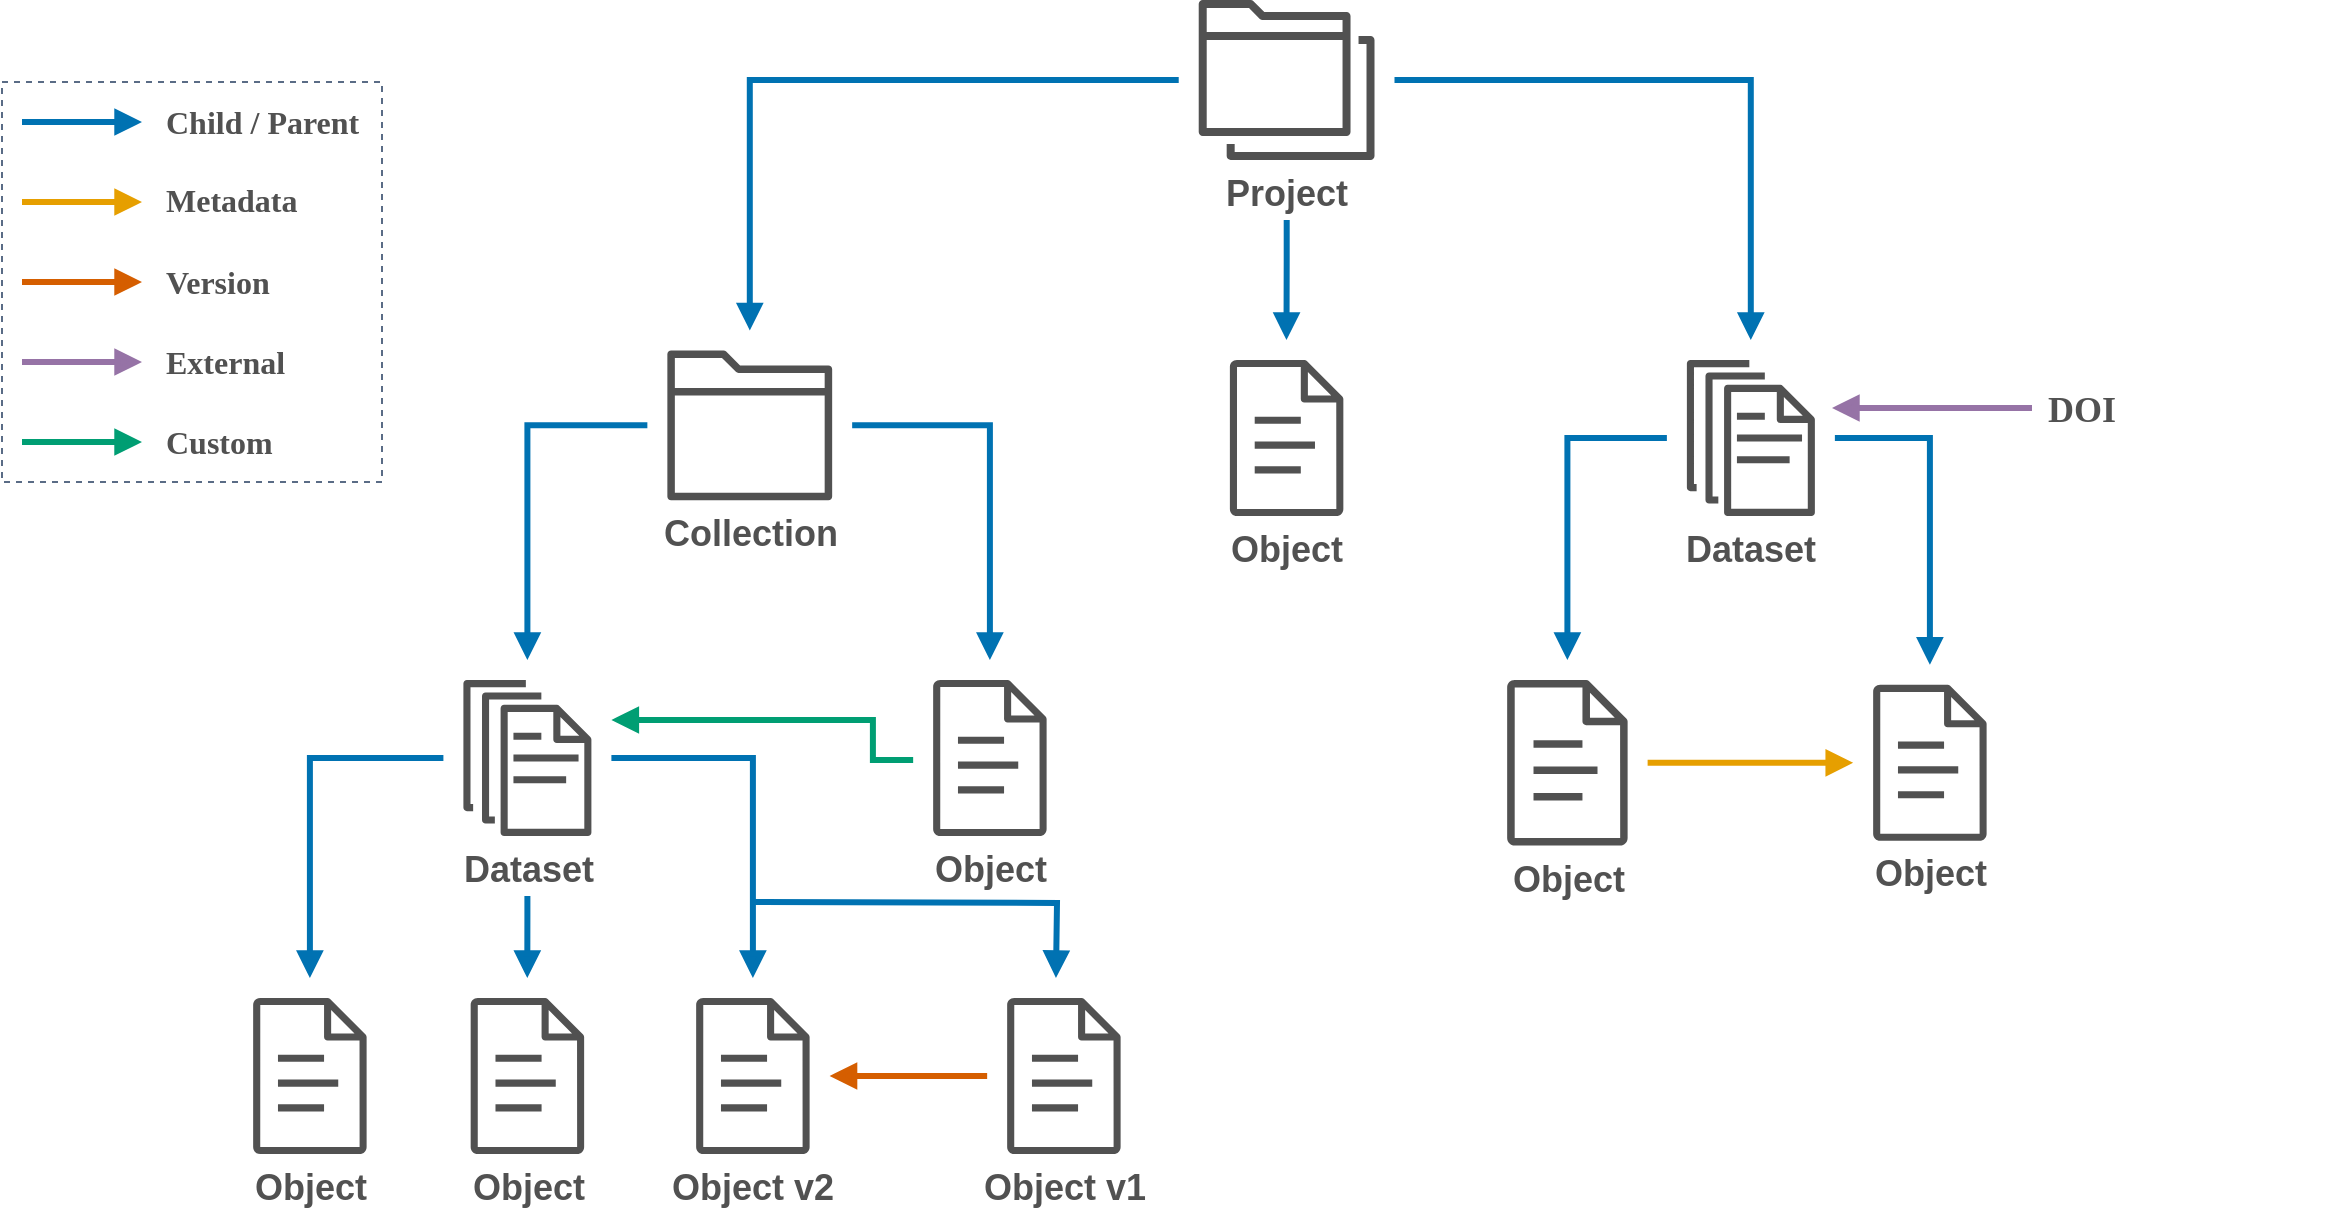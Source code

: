 <mxfile version="21.7.5" type="embed">
  <diagram id="prtHgNgQTEPvFCAcTncT" name="Page-1">
    <mxGraphModel grid="1" page="1" gridSize="10" guides="1" tooltips="1" connect="1" arrows="1" fold="1" pageScale="1" pageWidth="827" pageHeight="1169" background="#ffffff" math="0" shadow="0">
      <root>
        <mxCell id="0" />
        <mxCell id="1" parent="0" />
        <mxCell id="ZhFqvsejkvgam_WUAXqE-11" value="" style="fillColor=none;strokeColor=#5A6C86;dashed=1;verticalAlign=top;fontStyle=0;fontColor=#5A6C86;whiteSpace=wrap;html=1;" vertex="1" parent="1">
          <mxGeometry x="-520" y="920" width="190" height="200" as="geometry" />
        </mxCell>
        <mxCell id="Dy0pCIB4RuVuIuxyZ4c--3" value="" style="edgeStyle=orthogonalEdgeStyle;html=1;endArrow=block;elbow=vertical;startArrow=none;endFill=1;strokeColor=#0072B2;rounded=0;strokeWidth=3;targetPerimeterSpacing=10;sourcePerimeterSpacing=10;fillColor=#d5e8d4;fontSize=18;align=left;fontStyle=0;startFill=0;spacingLeft=20;" edge="1" parent="1" source="Dy0pCIB4RuVuIuxyZ4c--6" target="Dy0pCIB4RuVuIuxyZ4c--45">
          <mxGeometry width="100" relative="1" as="geometry">
            <mxPoint x="200.918" y="921.152" as="sourcePoint" />
            <mxPoint x="329.223" y="1047.556" as="targetPoint" />
          </mxGeometry>
        </mxCell>
        <mxCell id="Dy0pCIB4RuVuIuxyZ4c--4" value="" style="edgeStyle=orthogonalEdgeStyle;html=1;endArrow=block;elbow=vertical;startArrow=none;endFill=1;strokeColor=#0072B2;rounded=0;strokeWidth=3;targetPerimeterSpacing=10;sourcePerimeterSpacing=10;fillColor=#d5e8d4;fontSize=18;align=left;fontStyle=0;startFill=0;spacingLeft=20;" edge="1" parent="1" source="Dy0pCIB4RuVuIuxyZ4c--6" target="Dy0pCIB4RuVuIuxyZ4c--8">
          <mxGeometry width="100" relative="1" as="geometry">
            <mxPoint x="46.969" y="921.152" as="sourcePoint" />
            <mxPoint x="-81.349" y="1047.556" as="targetPoint" />
          </mxGeometry>
        </mxCell>
        <mxCell id="Dy0pCIB4RuVuIuxyZ4c--7" value="" style="edgeStyle=orthogonalEdgeStyle;html=1;endArrow=block;elbow=vertical;startArrow=none;endFill=1;strokeColor=#0072B2;rounded=0;strokeWidth=3;targetPerimeterSpacing=10;sourcePerimeterSpacing=30;fillColor=#d5e8d4;fontSize=18;align=left;fontStyle=0;startFill=0;spacingLeft=20;" edge="1" parent="1" source="Dy0pCIB4RuVuIuxyZ4c--6" target="Dy0pCIB4RuVuIuxyZ4c--9">
          <mxGeometry width="100" relative="1" as="geometry">
            <mxPoint x="210.918" y="931.152" as="sourcePoint" />
            <mxPoint x="122.31" y="1047.559" as="targetPoint" />
            <Array as="points" />
          </mxGeometry>
        </mxCell>
        <mxCell id="Dy0pCIB4RuVuIuxyZ4c--8" value="Collection" style="sketch=0;outlineConnect=0;fontColor=#515151;gradientColor=none;fillColor=#515151;strokeColor=none;dashed=0;verticalLabelPosition=bottom;verticalAlign=top;align=center;html=1;fontSize=18;fontStyle=1;aspect=fixed;pointerEvents=1;shape=mxgraph.aws4.folder;labelPosition=center;spacingRight=0;" vertex="1" parent="1">
          <mxGeometry x="-187.32" y="1054.19" width="82.4" height="75" as="geometry" />
        </mxCell>
        <mxCell id="Dy0pCIB4RuVuIuxyZ4c--9" value="Object" style="sketch=0;outlineConnect=0;fontColor=#515151;gradientColor=none;fillColor=#515151;strokeColor=none;dashed=0;verticalLabelPosition=bottom;verticalAlign=top;align=center;html=1;fontSize=18;fontStyle=1;aspect=fixed;pointerEvents=1;shape=mxgraph.aws4.document;spacingRight=0;" vertex="1" parent="1">
          <mxGeometry x="93.81" y="1059" width="57" height="78" as="geometry" />
        </mxCell>
        <mxCell id="Dy0pCIB4RuVuIuxyZ4c--13" value="Dataset" style="sketch=0;outlineConnect=0;fontColor=#515151;gradientColor=none;fillColor=#515151;strokeColor=none;dashed=0;verticalLabelPosition=bottom;verticalAlign=top;align=center;html=1;fontSize=18;fontStyle=1;aspect=fixed;pointerEvents=1;shape=mxgraph.aws4.documents;spacingRight=0;" vertex="1" parent="1">
          <mxGeometry x="-289.3" y="1219" width="64" height="78" as="geometry" />
        </mxCell>
        <mxCell id="Dy0pCIB4RuVuIuxyZ4c--6" value="Project" style="sketch=0;outlineConnect=0;fontColor=#515151;gradientColor=none;fillColor=#515151;strokeColor=none;dashed=0;verticalLabelPosition=bottom;verticalAlign=top;align=center;html=1;fontSize=18;fontStyle=1;aspect=fixed;pointerEvents=1;shape=mxgraph.aws4.folders;labelPosition=center;fontFamily=Helvetica;spacingRight=0;" vertex="1" parent="1">
          <mxGeometry x="78.36" y="879" width="87.89" height="80" as="geometry" />
        </mxCell>
        <mxCell id="Dy0pCIB4RuVuIuxyZ4c--18" value="" style="edgeStyle=orthogonalEdgeStyle;html=1;endArrow=block;elbow=vertical;startArrow=none;endFill=1;strokeColor=#0072B2;rounded=0;strokeWidth=3;sourcePerimeterSpacing=10;targetPerimeterSpacing=10;fillColor=#d5e8d4;fontSize=18;align=left;fontStyle=0;startFill=0;spacingLeft=20;" edge="1" parent="1" source="Dy0pCIB4RuVuIuxyZ4c--8" target="Dy0pCIB4RuVuIuxyZ4c--13">
          <mxGeometry width="100" relative="1" as="geometry">
            <mxPoint x="-10.031" y="931.152" as="sourcePoint" />
            <mxPoint x="-138.349" y="1057.556" as="targetPoint" />
          </mxGeometry>
        </mxCell>
        <mxCell id="Dy0pCIB4RuVuIuxyZ4c--21" value="" style="edgeStyle=orthogonalEdgeStyle;html=1;endArrow=block;elbow=vertical;startArrow=none;endFill=1;strokeColor=#0072B2;rounded=0;strokeWidth=3;sourcePerimeterSpacing=10;targetPerimeterSpacing=10;fillColor=#d5e8d4;fontSize=18;align=left;fontStyle=0;startFill=0;spacingLeft=20;" edge="1" parent="1" source="Dy0pCIB4RuVuIuxyZ4c--8" target="Dy0pCIB4RuVuIuxyZ4c--31">
          <mxGeometry width="100" relative="1" as="geometry">
            <mxPoint x="-187.56" y="1102" as="sourcePoint" />
            <mxPoint x="-36.56" y="1199.024" as="targetPoint" />
          </mxGeometry>
        </mxCell>
        <mxCell id="Dy0pCIB4RuVuIuxyZ4c--28" value="" style="edgeStyle=orthogonalEdgeStyle;html=1;endArrow=block;elbow=vertical;startArrow=none;endFill=1;strokeColor=#0072B2;rounded=0;strokeWidth=3;sourcePerimeterSpacing=10;targetPerimeterSpacing=10;fillColor=#d5e8d4;fontSize=18;align=left;fontStyle=0;startFill=0;spacingLeft=20;" edge="1" parent="1" source="Dy0pCIB4RuVuIuxyZ4c--45" target="Dy0pCIB4RuVuIuxyZ4c--36">
          <mxGeometry width="100" relative="1" as="geometry">
            <mxPoint x="385.68" y="1136.442" as="sourcePoint" />
            <mxPoint x="444.037" y="1243.834" as="targetPoint" />
          </mxGeometry>
        </mxCell>
        <mxCell id="Dy0pCIB4RuVuIuxyZ4c--31" value="Object" style="sketch=0;outlineConnect=0;fontColor=#515151;gradientColor=none;fillColor=#515151;strokeColor=none;dashed=0;verticalLabelPosition=bottom;verticalAlign=top;align=center;html=1;fontSize=18;fontStyle=1;aspect=fixed;pointerEvents=1;shape=mxgraph.aws4.document;spacingRight=0;" vertex="1" parent="1">
          <mxGeometry x="-54.56" y="1219" width="57" height="78" as="geometry" />
        </mxCell>
        <mxCell id="Dy0pCIB4RuVuIuxyZ4c--35" value="Object" style="sketch=0;outlineConnect=0;fontColor=#515151;gradientColor=none;fillColor=#515151;strokeColor=none;dashed=0;verticalLabelPosition=bottom;verticalAlign=top;align=center;html=1;fontSize=18;fontStyle=1;aspect=fixed;pointerEvents=1;shape=mxgraph.aws4.document;spacingRight=0;" vertex="1" parent="1">
          <mxGeometry x="232.44" y="1219" width="60.51" height="82.81" as="geometry" />
        </mxCell>
        <mxCell id="Dy0pCIB4RuVuIuxyZ4c--36" value="Object" style="sketch=0;outlineConnect=0;fontColor=#515151;gradientColor=none;fillColor=#515151;strokeColor=none;dashed=0;verticalLabelPosition=bottom;verticalAlign=top;align=center;html=1;fontSize=18;fontStyle=1;aspect=fixed;pointerEvents=1;shape=mxgraph.aws4.document;spacingRight=0;" vertex="1" parent="1">
          <mxGeometry x="415.44" y="1221.41" width="57" height="78" as="geometry" />
        </mxCell>
        <mxCell id="Dy0pCIB4RuVuIuxyZ4c--45" value="Dataset" style="sketch=0;outlineConnect=0;fontColor=#515151;gradientColor=none;fillColor=#515151;strokeColor=none;dashed=0;verticalLabelPosition=bottom;verticalAlign=top;align=center;html=1;fontSize=18;fontStyle=1;aspect=fixed;pointerEvents=1;shape=mxgraph.aws4.documents;spacingRight=0;" vertex="1" parent="1">
          <mxGeometry x="322.44" y="1059" width="64" height="78" as="geometry" />
        </mxCell>
        <mxCell id="Dy0pCIB4RuVuIuxyZ4c--46" value="" style="edgeStyle=orthogonalEdgeStyle;html=1;endArrow=block;elbow=vertical;startArrow=none;endFill=1;strokeColor=#0072B2;rounded=0;strokeWidth=3;sourcePerimeterSpacing=10;targetPerimeterSpacing=10;fillColor=#d5e8d4;fontSize=18;align=left;fontStyle=0;startFill=0;spacingLeft=20;" edge="1" parent="1" source="Dy0pCIB4RuVuIuxyZ4c--13" target="Dy0pCIB4RuVuIuxyZ4c--54">
          <mxGeometry width="100" relative="1" as="geometry">
            <mxPoint x="-187.56" y="1102" as="sourcePoint" />
            <mxPoint x="-366.139" y="1368" as="targetPoint" />
          </mxGeometry>
        </mxCell>
        <mxCell id="Dy0pCIB4RuVuIuxyZ4c--47" value="" style="edgeStyle=orthogonalEdgeStyle;html=1;endArrow=block;elbow=vertical;startArrow=none;endFill=1;strokeColor=#0072B2;rounded=0;strokeWidth=3;sourcePerimeterSpacing=10;targetPerimeterSpacing=10;fillColor=#d5e8d4;fontSize=18;align=left;fontStyle=0;startFill=0;spacingLeft=20;" edge="1" parent="1" source="Dy0pCIB4RuVuIuxyZ4c--13" target="Dy0pCIB4RuVuIuxyZ4c--57">
          <mxGeometry width="100" relative="1" as="geometry">
            <mxPoint x="-187.56" y="1102" as="sourcePoint" />
            <mxPoint x="-146.139" y="1368" as="targetPoint" />
          </mxGeometry>
        </mxCell>
        <mxCell id="Dy0pCIB4RuVuIuxyZ4c--49" value="" style="edgeStyle=orthogonalEdgeStyle;html=1;endArrow=block;elbow=vertical;startArrow=none;endFill=1;strokeColor=#0072B2;rounded=0;strokeWidth=3;sourcePerimeterSpacing=30;targetPerimeterSpacing=10;fillColor=#d5e8d4;fontSize=18;align=left;fontStyle=0;startFill=0;spacingLeft=20;" edge="1" parent="1" source="Dy0pCIB4RuVuIuxyZ4c--13" target="Dy0pCIB4RuVuIuxyZ4c--56">
          <mxGeometry width="100" relative="1" as="geometry">
            <mxPoint x="-205.56" y="1258" as="sourcePoint" />
            <mxPoint x="-257.297" y="1368" as="targetPoint" />
          </mxGeometry>
        </mxCell>
        <mxCell id="Dy0pCIB4RuVuIuxyZ4c--54" value="Object" style="sketch=0;outlineConnect=0;fontColor=#515151;gradientColor=none;fillColor=#515151;strokeColor=none;dashed=0;verticalLabelPosition=bottom;verticalAlign=top;align=center;html=1;fontSize=18;fontStyle=1;aspect=fixed;pointerEvents=1;shape=mxgraph.aws4.document;spacingRight=0;" vertex="1" parent="1">
          <mxGeometry x="-394.56" y="1378" width="57" height="78" as="geometry" />
        </mxCell>
        <mxCell id="Dy0pCIB4RuVuIuxyZ4c--56" value="Object" style="sketch=0;outlineConnect=0;fontColor=#515151;gradientColor=none;fillColor=#515151;strokeColor=none;dashed=0;verticalLabelPosition=bottom;verticalAlign=top;align=center;html=1;fontSize=18;fontStyle=1;aspect=fixed;pointerEvents=1;shape=mxgraph.aws4.document;spacingRight=0;" vertex="1" parent="1">
          <mxGeometry x="-285.8" y="1378" width="57" height="78" as="geometry" />
        </mxCell>
        <mxCell id="Dy0pCIB4RuVuIuxyZ4c--57" value="Object v2" style="sketch=0;outlineConnect=0;fontColor=#515151;gradientColor=none;fillColor=#515151;strokeColor=none;dashed=0;verticalLabelPosition=bottom;verticalAlign=top;align=center;html=1;fontSize=18;fontStyle=1;aspect=fixed;pointerEvents=1;shape=mxgraph.aws4.document;spacingRight=0;" vertex="1" parent="1">
          <mxGeometry x="-173.06" y="1378" width="57" height="78" as="geometry" />
        </mxCell>
        <mxCell id="Dy0pCIB4RuVuIuxyZ4c--58" value="" style="edgeStyle=orthogonalEdgeStyle;html=1;endArrow=block;elbow=vertical;startArrow=none;endFill=1;strokeColor=#0072B2;rounded=0;strokeWidth=3;sourcePerimeterSpacing=10;targetPerimeterSpacing=10;fillColor=#d5e8d4;fontSize=18;align=left;fontStyle=0;startFill=0;spacingLeft=20;" edge="1" parent="1" source="Dy0pCIB4RuVuIuxyZ4c--45" target="Dy0pCIB4RuVuIuxyZ4c--35">
          <mxGeometry width="100" relative="1" as="geometry">
            <mxPoint x="395.68" y="1146.442" as="sourcePoint" />
            <mxPoint x="454.037" y="1253.834" as="targetPoint" />
          </mxGeometry>
        </mxCell>
        <mxCell id="Dy0pCIB4RuVuIuxyZ4c--62" value="" style="edgeStyle=orthogonalEdgeStyle;html=1;endArrow=block;elbow=vertical;startArrow=none;endFill=1;strokeColor=#E69F00;rounded=0;strokeWidth=3;sourcePerimeterSpacing=10;targetPerimeterSpacing=10;labelPosition=center;verticalLabelPosition=bottom;align=center;verticalAlign=top;fontSize=18;fontStyle=1;startFill=0;fillColor=#f8cecc;" edge="1" parent="1" source="Dy0pCIB4RuVuIuxyZ4c--35" target="Dy0pCIB4RuVuIuxyZ4c--36">
          <mxGeometry width="100" relative="1" as="geometry">
            <mxPoint x="321.3" y="1117.81" as="sourcePoint" />
            <mxPoint x="270.3" y="1220.81" as="targetPoint" />
          </mxGeometry>
        </mxCell>
        <mxCell id="Dy0pCIB4RuVuIuxyZ4c--71" value="" style="edgeStyle=orthogonalEdgeStyle;html=1;endArrow=block;elbow=vertical;startArrow=none;endFill=1;strokeColor=#009E73;rounded=0;strokeWidth=3;sourcePerimeterSpacing=10;targetPerimeterSpacing=10;labelPosition=right;verticalLabelPosition=middle;align=left;verticalAlign=middle;fontSize=18;fontStyle=0;startFill=0;spacingLeft=20;fillColor=#d5e8d4;jumpStyle=sharp;" edge="1" parent="1" source="Dy0pCIB4RuVuIuxyZ4c--31" target="Dy0pCIB4RuVuIuxyZ4c--13">
          <mxGeometry x="0.967" width="100" relative="1" as="geometry">
            <mxPoint x="5.41" y="1409.02" as="sourcePoint" />
            <mxPoint x="75.41" y="1407.02" as="targetPoint" />
            <mxPoint as="offset" />
            <Array as="points">
              <mxPoint x="-84.56" y="1259" />
              <mxPoint x="-84.56" y="1239" />
            </Array>
          </mxGeometry>
        </mxCell>
        <mxCell id="Dy0pCIB4RuVuIuxyZ4c--73" value="&lt;font&gt;Object v1&lt;/font&gt;" style="sketch=0;outlineConnect=0;fontColor=#515151;gradientColor=none;fillColor=#515151;strokeColor=none;dashed=0;verticalLabelPosition=bottom;verticalAlign=top;align=center;html=1;fontSize=18;fontStyle=1;aspect=fixed;pointerEvents=1;shape=mxgraph.aws4.document;spacingRight=0;" vertex="1" parent="1">
          <mxGeometry x="-17.56" y="1378" width="57" height="78" as="geometry" />
        </mxCell>
        <mxCell id="Dy0pCIB4RuVuIuxyZ4c--74" value="" style="edgeStyle=orthogonalEdgeStyle;html=1;endArrow=block;elbow=vertical;startArrow=none;endFill=1;strokeColor=#D55E00;rounded=0;strokeWidth=3;sourcePerimeterSpacing=10;targetPerimeterSpacing=10;labelPosition=right;verticalLabelPosition=middle;align=left;verticalAlign=middle;fontSize=18;fontStyle=0;startFill=0;spacingLeft=20;fillColor=#f0a30a;" edge="1" parent="1" source="Dy0pCIB4RuVuIuxyZ4c--73" target="Dy0pCIB4RuVuIuxyZ4c--57">
          <mxGeometry x="0.97" width="100" relative="1" as="geometry">
            <mxPoint x="-105.53" y="1519" as="sourcePoint" />
            <mxPoint x="-25.53" y="1519" as="targetPoint" />
            <mxPoint as="offset" />
          </mxGeometry>
        </mxCell>
        <mxCell id="ZhFqvsejkvgam_WUAXqE-2" value="" style="edgeStyle=orthogonalEdgeStyle;html=1;endArrow=block;elbow=vertical;startArrow=none;endFill=1;strokeColor=#0072B2;rounded=0;strokeWidth=3;targetPerimeterSpacing=10;sourcePerimeterSpacing=-1;fillColor=#d5e8d4;fontSize=18;align=left;fontStyle=0;startFill=0;spacingLeft=20;" edge="1" parent="1">
          <mxGeometry width="100" relative="1" as="geometry">
            <mxPoint x="-144" y="1330" as="sourcePoint" />
            <mxPoint x="6.971" y="1368" as="targetPoint" />
          </mxGeometry>
        </mxCell>
        <mxCell id="ZhFqvsejkvgam_WUAXqE-3" value="" style="edgeStyle=orthogonalEdgeStyle;html=1;endArrow=block;elbow=vertical;startArrow=none;endFill=1;strokeColor=#0072B2;rounded=0;strokeWidth=3;targetPerimeterSpacing=10;sourcePerimeterSpacing=10;fillColor=#d5e8d4;fontSize=18;align=left;fontStyle=0;startFill=0;spacingLeft=20;" edge="1" parent="1">
          <mxGeometry width="100" relative="1" as="geometry">
            <mxPoint x="-510" y="940" as="sourcePoint" />
            <mxPoint x="-450" y="940" as="targetPoint" />
            <Array as="points">
              <mxPoint x="-457" y="940" />
              <mxPoint x="-457" y="940" />
            </Array>
          </mxGeometry>
        </mxCell>
        <mxCell id="ZhFqvsejkvgam_WUAXqE-4" value="" style="edgeStyle=orthogonalEdgeStyle;html=1;endArrow=block;elbow=vertical;startArrow=none;endFill=1;strokeColor=#9673a6;rounded=0;strokeWidth=3;sourcePerimeterSpacing=10;targetPerimeterSpacing=10;labelPosition=right;verticalLabelPosition=middle;align=left;verticalAlign=middle;fontSize=18;fontStyle=0;startFill=0;spacingLeft=20;fillColor=#e1d5e7;jumpStyle=sharp;" edge="1" parent="1">
          <mxGeometry width="100" relative="1" as="geometry">
            <mxPoint x="-510" y="1060" as="sourcePoint" />
            <mxPoint x="-450" y="1060" as="targetPoint" />
            <Array as="points">
              <mxPoint x="-500" y="1060" />
              <mxPoint x="-500" y="1060" />
            </Array>
          </mxGeometry>
        </mxCell>
        <mxCell id="ZhFqvsejkvgam_WUAXqE-5" value="" style="edgeStyle=orthogonalEdgeStyle;html=1;endArrow=block;elbow=vertical;startArrow=none;endFill=1;strokeColor=#D55E00;rounded=0;strokeWidth=3;sourcePerimeterSpacing=10;targetPerimeterSpacing=10;labelPosition=right;verticalLabelPosition=middle;align=left;verticalAlign=middle;fontSize=18;fontStyle=0;startFill=0;spacingLeft=20;fillColor=#f0a30a;" edge="1" parent="1">
          <mxGeometry x="0.97" width="100" relative="1" as="geometry">
            <mxPoint x="-510" y="1020" as="sourcePoint" />
            <mxPoint x="-450" y="1020" as="targetPoint" />
            <mxPoint as="offset" />
          </mxGeometry>
        </mxCell>
        <mxCell id="ZhFqvsejkvgam_WUAXqE-6" value="" style="edgeStyle=orthogonalEdgeStyle;html=1;endArrow=block;elbow=vertical;startArrow=none;endFill=1;strokeColor=#E69F00;rounded=0;strokeWidth=3;sourcePerimeterSpacing=10;targetPerimeterSpacing=10;labelPosition=center;verticalLabelPosition=bottom;align=center;verticalAlign=top;fontSize=18;fontStyle=1;startFill=0;fillColor=#f8cecc;" edge="1" parent="1">
          <mxGeometry width="100" relative="1" as="geometry">
            <mxPoint x="-510" y="980" as="sourcePoint" />
            <mxPoint x="-450" y="980" as="targetPoint" />
          </mxGeometry>
        </mxCell>
        <mxCell id="ZhFqvsejkvgam_WUAXqE-7" value="&lt;div style=&quot;font-size: 16px;&quot; align=&quot;left&quot;&gt;&lt;font style=&quot;font-size: 16px;&quot;&gt;&lt;b&gt;&lt;font style=&quot;font-size: 16px;&quot; color=&quot;#515151&quot; face=&quot;Fira Sans&quot; data-font-src=&quot;https://fonts.googleapis.com/css?family=PT+Sans&quot;&gt;Child / Parent&lt;/font&gt;&lt;/b&gt;&lt;/font&gt;&lt;/div&gt;" style="text;html=1;strokeColor=none;fillColor=none;align=left;verticalAlign=middle;whiteSpace=wrap;rounded=0;" vertex="1" parent="1">
          <mxGeometry x="-440" y="920" width="140" height="40" as="geometry" />
        </mxCell>
        <mxCell id="ZhFqvsejkvgam_WUAXqE-8" value="&lt;div style=&quot;font-size: 13px;&quot; align=&quot;left&quot;&gt;&lt;font size=&quot;1&quot; color=&quot;#515151&quot; face=&quot;Fira Sans&quot;&gt;&lt;b style=&quot;font-size: 16px;&quot;&gt;External&lt;br&gt;&lt;/b&gt;&lt;/font&gt;&lt;/div&gt;" style="text;html=1;strokeColor=none;fillColor=none;align=left;verticalAlign=middle;whiteSpace=wrap;rounded=0;" vertex="1" parent="1">
          <mxGeometry x="-440" y="1040" width="140" height="40" as="geometry" />
        </mxCell>
        <mxCell id="ZhFqvsejkvgam_WUAXqE-9" value="&lt;div style=&quot;font-size: 13px;&quot; align=&quot;left&quot;&gt;&lt;font size=&quot;1&quot; color=&quot;#515151&quot; face=&quot;Fira Sans&quot;&gt;&lt;b style=&quot;font-size: 16px;&quot;&gt;Version&lt;/b&gt;&lt;/font&gt;&lt;/div&gt;" style="text;html=1;strokeColor=none;fillColor=none;align=left;verticalAlign=middle;whiteSpace=wrap;rounded=0;" vertex="1" parent="1">
          <mxGeometry x="-440" y="1000" width="140" height="40" as="geometry" />
        </mxCell>
        <mxCell id="ZhFqvsejkvgam_WUAXqE-10" value="&lt;div style=&quot;font-size: 13px;&quot; align=&quot;left&quot;&gt;&lt;font size=&quot;1&quot; color=&quot;#515151&quot; face=&quot;Fira Sans&quot;&gt;&lt;b style=&quot;font-size: 16px;&quot;&gt;Metadata&lt;/b&gt;&lt;/font&gt;&lt;/div&gt;" style="text;html=1;strokeColor=none;fillColor=none;align=left;verticalAlign=middle;whiteSpace=wrap;rounded=0;" vertex="1" parent="1">
          <mxGeometry x="-440" y="959" width="140" height="40" as="geometry" />
        </mxCell>
        <mxCell id="ZhFqvsejkvgam_WUAXqE-12" value="" style="edgeStyle=orthogonalEdgeStyle;html=1;endArrow=block;elbow=vertical;startArrow=none;endFill=1;strokeColor=#009E73;rounded=0;strokeWidth=3;sourcePerimeterSpacing=10;targetPerimeterSpacing=10;labelPosition=right;verticalLabelPosition=middle;align=left;verticalAlign=middle;fontSize=18;fontStyle=0;startFill=0;spacingLeft=20;fillColor=#d5e8d4;jumpStyle=sharp;" edge="1" parent="1">
          <mxGeometry width="100" relative="1" as="geometry">
            <mxPoint x="-510" y="1100" as="sourcePoint" />
            <mxPoint x="-450" y="1100" as="targetPoint" />
            <Array as="points">
              <mxPoint x="-500" y="1100" />
              <mxPoint x="-500" y="1100" />
            </Array>
          </mxGeometry>
        </mxCell>
        <mxCell id="ZhFqvsejkvgam_WUAXqE-13" value="&lt;div style=&quot;font-size: 13px;&quot; align=&quot;left&quot;&gt;&lt;font size=&quot;1&quot; color=&quot;#515151&quot; face=&quot;Fira Sans&quot;&gt;&lt;b style=&quot;font-size: 16px;&quot;&gt;Custom&lt;/b&gt;&lt;/font&gt;&lt;/div&gt;" style="text;html=1;strokeColor=none;fillColor=none;align=left;verticalAlign=middle;whiteSpace=wrap;rounded=0;" vertex="1" parent="1">
          <mxGeometry x="-440" y="1080" width="140" height="40" as="geometry" />
        </mxCell>
        <mxCell id="ZhFqvsejkvgam_WUAXqE-14" value="" style="edgeStyle=orthogonalEdgeStyle;html=1;endArrow=block;elbow=vertical;startArrow=none;endFill=1;strokeColor=#9673a6;rounded=0;strokeWidth=3;sourcePerimeterSpacing=10;targetPerimeterSpacing=10;labelPosition=right;verticalLabelPosition=middle;align=left;verticalAlign=middle;fontSize=18;fontStyle=0;startFill=0;spacingLeft=20;fillColor=#e1d5e7;jumpStyle=sharp;" edge="1" parent="1">
          <mxGeometry width="100" relative="1" as="geometry">
            <mxPoint x="495" y="1083" as="sourcePoint" />
            <mxPoint x="395" y="1083" as="targetPoint" />
            <Array as="points">
              <mxPoint x="405" y="1083" />
              <mxPoint x="405" y="1083" />
            </Array>
          </mxGeometry>
        </mxCell>
        <mxCell id="ZhFqvsejkvgam_WUAXqE-15" value="&lt;div style=&quot;&quot; align=&quot;left&quot;&gt;&lt;font style=&quot;&quot; data-font-src=&quot;https://fonts.googleapis.com/css?family=PT+Sans&quot; size=&quot;1&quot; color=&quot;#515151&quot; face=&quot;Fira Sans&quot;&gt;&lt;b style=&quot;font-size: 18px;&quot;&gt;DOI&lt;br&gt;&lt;/b&gt;&lt;/font&gt;&lt;/div&gt;" style="text;html=1;strokeColor=none;fillColor=none;align=left;verticalAlign=middle;whiteSpace=wrap;rounded=0;" vertex="1" parent="1">
          <mxGeometry x="501" y="1063.69" width="140" height="40" as="geometry" />
        </mxCell>
      </root>
    </mxGraphModel>
  </diagram>
</mxfile>
